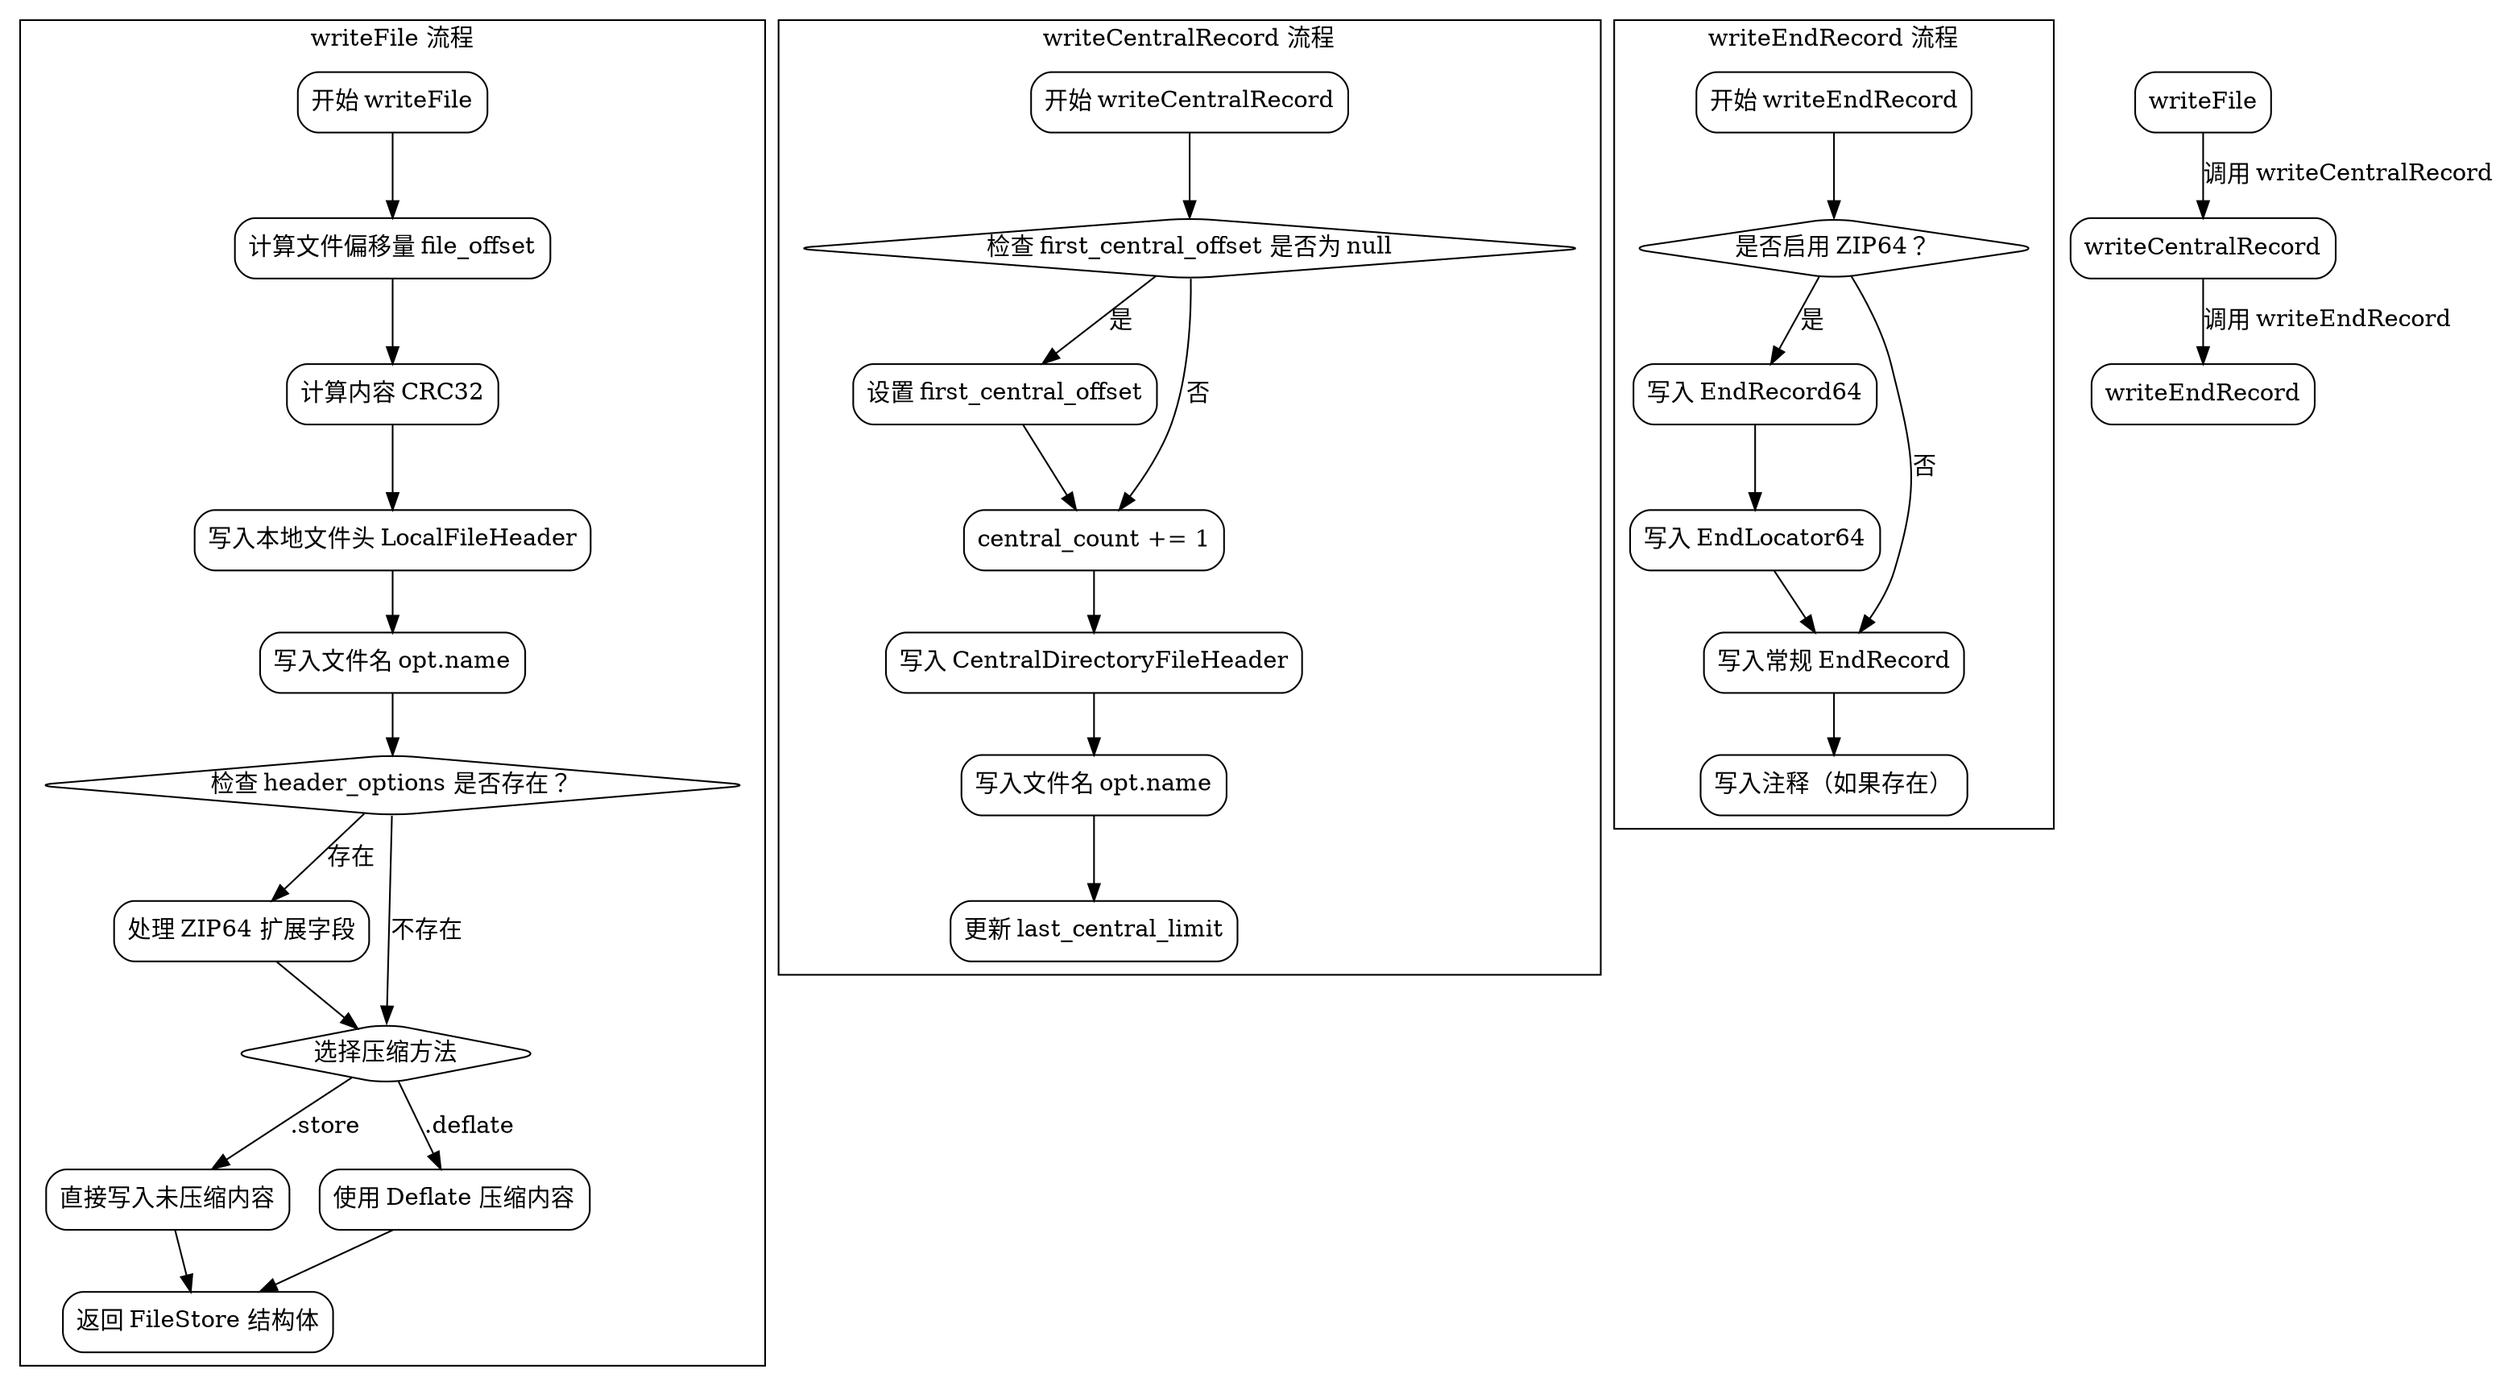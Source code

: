 
digraph ZipperFlow {
    rankdir=TB;
    node [shape=rectangle, style=rounded];

    // WriteFile 子图
    subgraph cluster_writeFile {
        label="writeFile 流程";
        
        start_writeFile [label="开始 writeFile"];
        calc_file_offset [label="计算文件偏移量 file_offset"];
        compute_crc32 [label="计算内容 CRC32"];
        write_local_header [label="写入本地文件头 LocalFileHeader"];
        write_filename [label="写入文件名 opt.name"];
        check_header_options [label="检查 header_options 是否存在？", shape=diamond];
        handle_zip64 [label="处理 ZIP64 扩展字段"];
        compression_method [label="选择压缩方法", shape=diamond];
        store_compression [label="直接写入未压缩内容"];
        deflate_compression [label="使用 Deflate 压缩内容"];
        return_filestore [label="返回 FileStore 结构体"];
        
        start_writeFile -> calc_file_offset;
        calc_file_offset -> compute_crc32;
        compute_crc32 -> write_local_header;
        write_local_header -> write_filename;
        write_filename -> check_header_options;
        
        check_header_options -> handle_zip64 [label="存在"];
        check_header_options -> compression_method [label="不存在"];
        handle_zip64 -> compression_method;
        
        compression_method -> store_compression [label=".store"];
        compression_method -> deflate_compression [label=".deflate"];
        store_compression -> return_filestore;
        deflate_compression -> return_filestore;
    }

    // WriteCentralRecord 子图
    subgraph cluster_writeCentral {
        label="writeCentralRecord 流程";
        
        start_writeCentral [label="开始 writeCentralRecord"];
        check_first_central [label="检查 first_central_offset 是否为 null", shape=diamond];
        set_first_offset [label="设置 first_central_offset"];
        inc_central_count [label="central_count += 1"];
        write_central_header [label="写入 CentralDirectoryFileHeader"];
        write_filename_central [label="写入文件名 opt.name"];
        update_last_central [label="更新 last_central_limit"];
        
        start_writeCentral -> check_first_central;
        check_first_central -> set_first_offset [label="是"];
        check_first_central -> inc_central_count [label="否"];
        set_first_offset -> inc_central_count;
        inc_central_count -> write_central_header;
        write_central_header -> write_filename_central;
        write_filename_central -> update_last_central;
    }

    // WriteEndRecord 子图
    subgraph cluster_writeEnd {
        label="writeEndRecord 流程";
        
        start_writeEnd [label="开始 writeEndRecord"];
        check_zip64 [label="是否启用 ZIP64？", shape=diamond];
        write_end64 [label="写入 EndRecord64"];
        write_locator64 [label="写入 EndLocator64"];
        write_end_record [label="写入常规 EndRecord"];
        write_comment [label="写入注释（如果存在）"];
        
        start_writeEnd -> check_zip64;
        check_zip64 -> write_end64 [label="是"];
        check_zip64 -> write_end_record [label="否"];
        write_end64 -> write_locator64;
        write_locator64 -> write_end_record;
        write_end_record -> write_comment;
    }

    // 主流程连接
    writeFile -> writeCentralRecord [label="调用 writeCentralRecord"];
    writeCentralRecord -> writeEndRecord [label="调用 writeEndRecord"];
}
